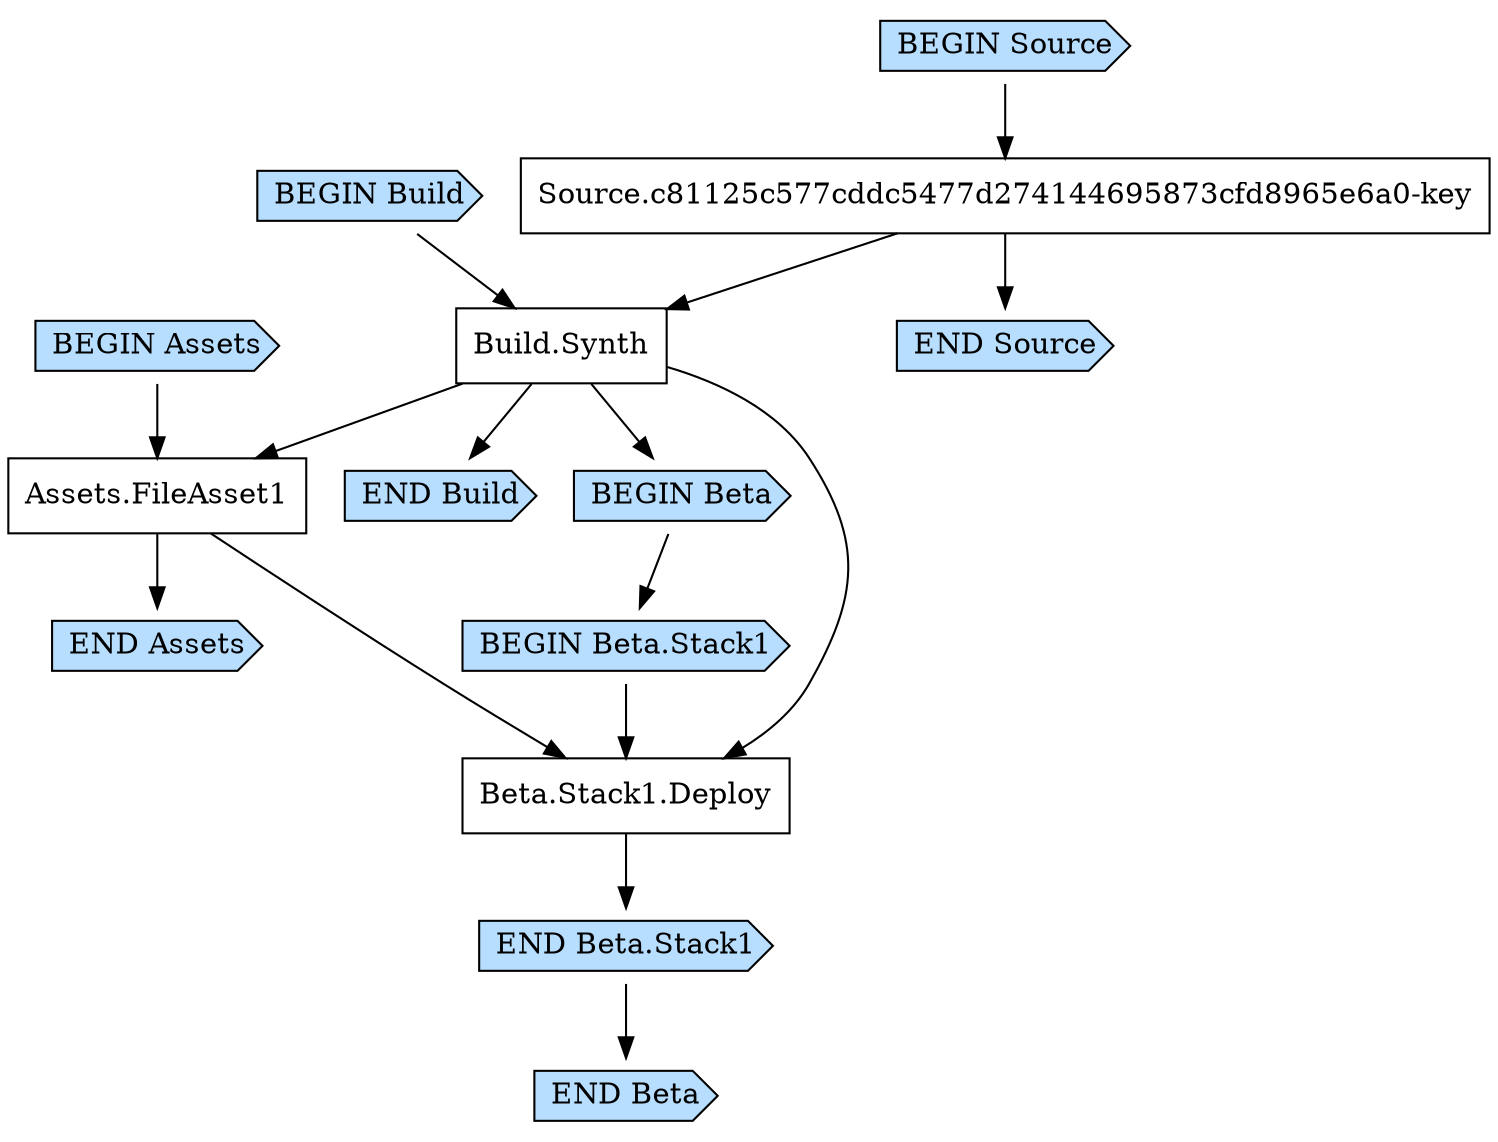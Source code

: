 digraph G {
  # Arrows represent an "unlocks" relationship (opposite of dependency). So chosen
  # because the layout looks more natural that way.
  # To represent subgraph dependencies, subgraphs are represented by BEGIN/END nodes.
  # To render: `dot -Tsvg PipelinesFileSystemLocationsPipeline5689C8D8.dot > graph.svg`, open in a browser.
  node [shape="box"];
"BEGIN Build" [shape="cds", style="filled", fillcolor="#b7deff"];
"END Build" [shape="cds", style="filled", fillcolor="#b7deff"];
"Build.Synth";
"Source.c81125c577cddc5477d274144695873cfd8965e6a0-key" -> "Build.Synth";
"BEGIN Build" -> "Build.Synth";
"Build.Synth" -> "END Build";
"BEGIN Assets" [shape="cds", style="filled", fillcolor="#b7deff"];
"END Assets" [shape="cds", style="filled", fillcolor="#b7deff"];
"Assets.FileAsset1";
"Build.Synth" -> "Assets.FileAsset1";
"BEGIN Assets" -> "Assets.FileAsset1";
"Assets.FileAsset1" -> "END Assets";
"BEGIN Beta" [shape="cds", style="filled", fillcolor="#b7deff"];
"END Beta" [shape="cds", style="filled", fillcolor="#b7deff"];
"Build.Synth" -> "BEGIN Beta";
"BEGIN Beta.Stack1" [shape="cds", style="filled", fillcolor="#b7deff"];
"END Beta.Stack1" [shape="cds", style="filled", fillcolor="#b7deff"];
"Beta.Stack1.Deploy";
"Build.Synth" -> "Beta.Stack1.Deploy";
"Assets.FileAsset1" -> "Beta.Stack1.Deploy";
"BEGIN Beta.Stack1" -> "Beta.Stack1.Deploy";
"Beta.Stack1.Deploy" -> "END Beta.Stack1";
"BEGIN Beta" -> "BEGIN Beta.Stack1";
"END Beta.Stack1" -> "END Beta";
"BEGIN Source" [shape="cds", style="filled", fillcolor="#b7deff"];
"END Source" [shape="cds", style="filled", fillcolor="#b7deff"];
"Source.c81125c577cddc5477d274144695873cfd8965e6a0-key";
"BEGIN Source" -> "Source.c81125c577cddc5477d274144695873cfd8965e6a0-key";
"Source.c81125c577cddc5477d274144695873cfd8965e6a0-key" -> "END Source";
}